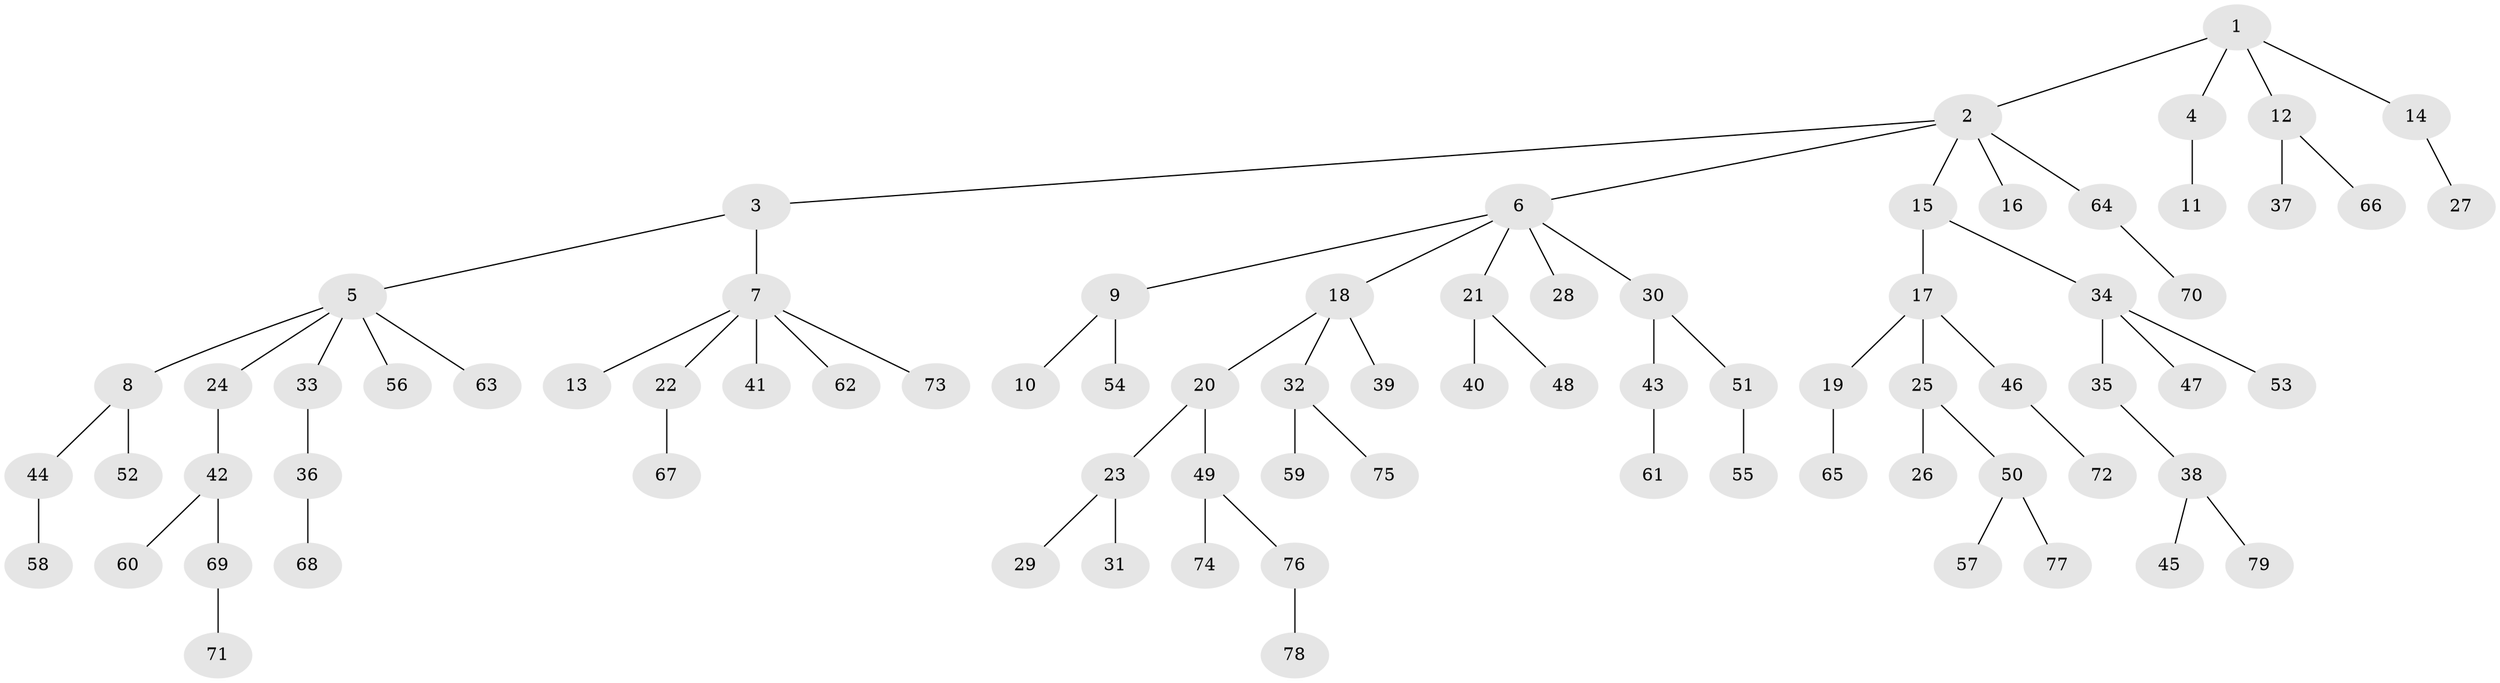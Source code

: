 // coarse degree distribution, {1: 0.782608695652174, 2: 0.13043478260869565, 16: 0.043478260869565216, 4: 0.043478260869565216}
// Generated by graph-tools (version 1.1) at 2025/56/03/04/25 21:56:33]
// undirected, 79 vertices, 78 edges
graph export_dot {
graph [start="1"]
  node [color=gray90,style=filled];
  1;
  2;
  3;
  4;
  5;
  6;
  7;
  8;
  9;
  10;
  11;
  12;
  13;
  14;
  15;
  16;
  17;
  18;
  19;
  20;
  21;
  22;
  23;
  24;
  25;
  26;
  27;
  28;
  29;
  30;
  31;
  32;
  33;
  34;
  35;
  36;
  37;
  38;
  39;
  40;
  41;
  42;
  43;
  44;
  45;
  46;
  47;
  48;
  49;
  50;
  51;
  52;
  53;
  54;
  55;
  56;
  57;
  58;
  59;
  60;
  61;
  62;
  63;
  64;
  65;
  66;
  67;
  68;
  69;
  70;
  71;
  72;
  73;
  74;
  75;
  76;
  77;
  78;
  79;
  1 -- 2;
  1 -- 4;
  1 -- 12;
  1 -- 14;
  2 -- 3;
  2 -- 6;
  2 -- 15;
  2 -- 16;
  2 -- 64;
  3 -- 5;
  3 -- 7;
  4 -- 11;
  5 -- 8;
  5 -- 24;
  5 -- 33;
  5 -- 56;
  5 -- 63;
  6 -- 9;
  6 -- 18;
  6 -- 21;
  6 -- 28;
  6 -- 30;
  7 -- 13;
  7 -- 22;
  7 -- 41;
  7 -- 62;
  7 -- 73;
  8 -- 44;
  8 -- 52;
  9 -- 10;
  9 -- 54;
  12 -- 37;
  12 -- 66;
  14 -- 27;
  15 -- 17;
  15 -- 34;
  17 -- 19;
  17 -- 25;
  17 -- 46;
  18 -- 20;
  18 -- 32;
  18 -- 39;
  19 -- 65;
  20 -- 23;
  20 -- 49;
  21 -- 40;
  21 -- 48;
  22 -- 67;
  23 -- 29;
  23 -- 31;
  24 -- 42;
  25 -- 26;
  25 -- 50;
  30 -- 43;
  30 -- 51;
  32 -- 59;
  32 -- 75;
  33 -- 36;
  34 -- 35;
  34 -- 47;
  34 -- 53;
  35 -- 38;
  36 -- 68;
  38 -- 45;
  38 -- 79;
  42 -- 60;
  42 -- 69;
  43 -- 61;
  44 -- 58;
  46 -- 72;
  49 -- 74;
  49 -- 76;
  50 -- 57;
  50 -- 77;
  51 -- 55;
  64 -- 70;
  69 -- 71;
  76 -- 78;
}
